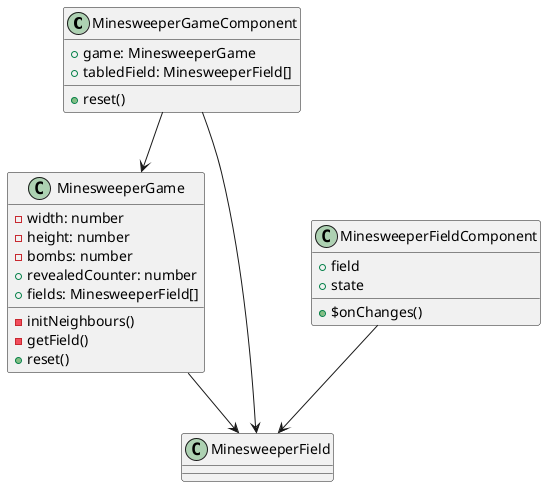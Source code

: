 @startuml
class MinesweeperGameComponent {
    + game: MinesweeperGame
    + tabledField: MinesweeperField[]
    + reset()
}
class MinesweeperGame {
    - width: number
    - height: number
    - bombs: number
    + revealedCounter: number
    + fields: MinesweeperField[]
    - initNeighbours()
    - getField()
    + reset()
}

class MinesweeperField  {
    
}

class MinesweeperFieldComponent {
    + field
    + state
    + $onChanges()
}

MinesweeperGameComponent --> MinesweeperGame
MinesweeperGameComponent --> MinesweeperField
MinesweeperGame --> MinesweeperField
MinesweeperFieldComponent --> MinesweeperField


@enduml